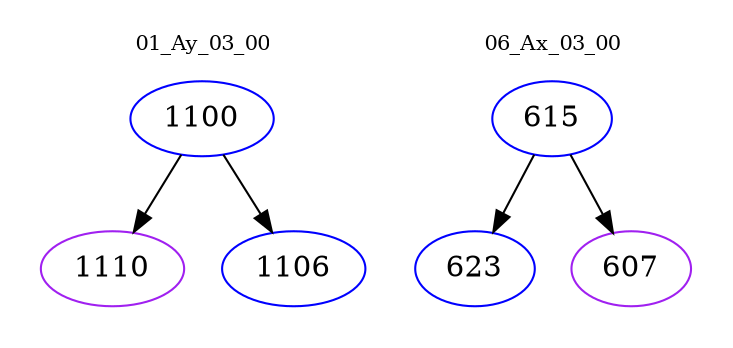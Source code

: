 digraph{
subgraph cluster_0 {
color = white
label = "01_Ay_03_00";
fontsize=10;
T0_1100 [label="1100", color="blue"]
T0_1100 -> T0_1110 [color="black"]
T0_1110 [label="1110", color="purple"]
T0_1100 -> T0_1106 [color="black"]
T0_1106 [label="1106", color="blue"]
}
subgraph cluster_1 {
color = white
label = "06_Ax_03_00";
fontsize=10;
T1_615 [label="615", color="blue"]
T1_615 -> T1_623 [color="black"]
T1_623 [label="623", color="blue"]
T1_615 -> T1_607 [color="black"]
T1_607 [label="607", color="purple"]
}
}
